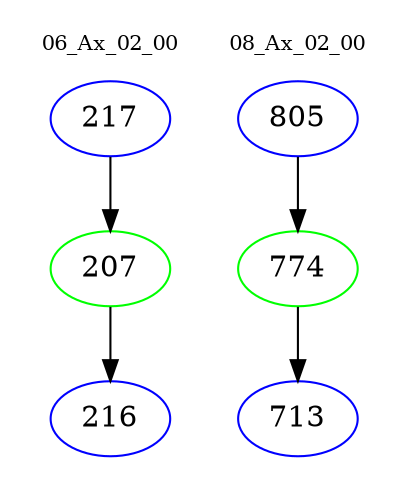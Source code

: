 digraph{
subgraph cluster_0 {
color = white
label = "06_Ax_02_00";
fontsize=10;
T0_217 [label="217", color="blue"]
T0_217 -> T0_207 [color="black"]
T0_207 [label="207", color="green"]
T0_207 -> T0_216 [color="black"]
T0_216 [label="216", color="blue"]
}
subgraph cluster_1 {
color = white
label = "08_Ax_02_00";
fontsize=10;
T1_805 [label="805", color="blue"]
T1_805 -> T1_774 [color="black"]
T1_774 [label="774", color="green"]
T1_774 -> T1_713 [color="black"]
T1_713 [label="713", color="blue"]
}
}
